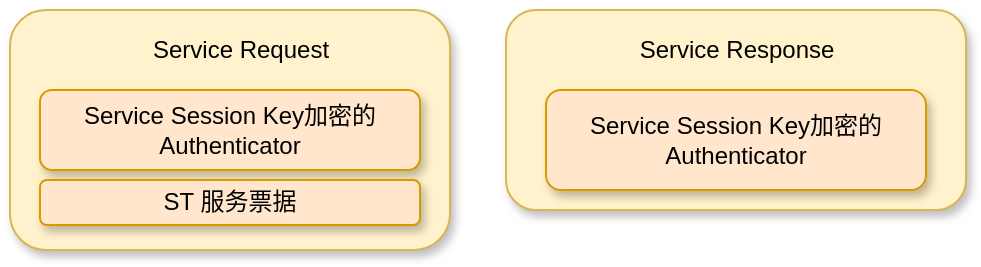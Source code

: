 <mxfile version="13.0.3" type="device"><diagram id="WEx0S0WgO2hSEaeLuPRM" name="第 1 页"><mxGraphModel dx="1086" dy="966" grid="1" gridSize="10" guides="1" tooltips="1" connect="1" arrows="1" fold="1" page="1" pageScale="1" pageWidth="827" pageHeight="1169" math="0" shadow="0"><root><mxCell id="0"/><mxCell id="1" parent="0"/><mxCell id="tXk8h2oUraIf9fqfPfBg-1" value="" style="rounded=1;whiteSpace=wrap;html=1;fillColor=#fff2cc;strokeColor=#d6b656;shadow=1;" parent="1" vertex="1"><mxGeometry x="50" y="250" width="220" height="120" as="geometry"/></mxCell><mxCell id="tXk8h2oUraIf9fqfPfBg-2" value="" style="rounded=1;whiteSpace=wrap;html=1;fillColor=#fff2cc;strokeColor=#d6b656;shadow=1;" parent="1" vertex="1"><mxGeometry x="298" y="250" width="230" height="100" as="geometry"/></mxCell><mxCell id="tXk8h2oUraIf9fqfPfBg-3" value="Service Request" style="text;html=1;align=center;verticalAlign=middle;resizable=0;points=[];autosize=1;shadow=1;" parent="1" vertex="1"><mxGeometry x="115" y="260" width="100" height="20" as="geometry"/></mxCell><mxCell id="tXk8h2oUraIf9fqfPfBg-4" value="Service Response" style="text;html=1;align=center;verticalAlign=middle;resizable=0;points=[];autosize=1;shadow=1;" parent="1" vertex="1"><mxGeometry x="358" y="260" width="110" height="20" as="geometry"/></mxCell><mxCell id="tXk8h2oUraIf9fqfPfBg-6" value="Service Session Key加密的Authenticator" style="rounded=1;whiteSpace=wrap;html=1;fillColor=#ffe6cc;strokeColor=#d79b00;shadow=1;" parent="1" vertex="1"><mxGeometry x="65" y="290" width="190" height="40" as="geometry"/></mxCell><mxCell id="tXk8h2oUraIf9fqfPfBg-7" value="Service Session Key加密的Authenticator" style="rounded=1;whiteSpace=wrap;html=1;fillColor=#ffe6cc;strokeColor=#d79b00;shadow=1;" parent="1" vertex="1"><mxGeometry x="318" y="290" width="190" height="50" as="geometry"/></mxCell><mxCell id="gwU8cQ0EsWBZEwwU3S5a-2" value="ST 服务票据" style="rounded=1;whiteSpace=wrap;html=1;fillColor=#ffe6cc;strokeColor=#d79b00;shadow=1;" parent="1" vertex="1"><mxGeometry x="65" y="335" width="190" height="22.5" as="geometry"/></mxCell></root></mxGraphModel></diagram></mxfile>